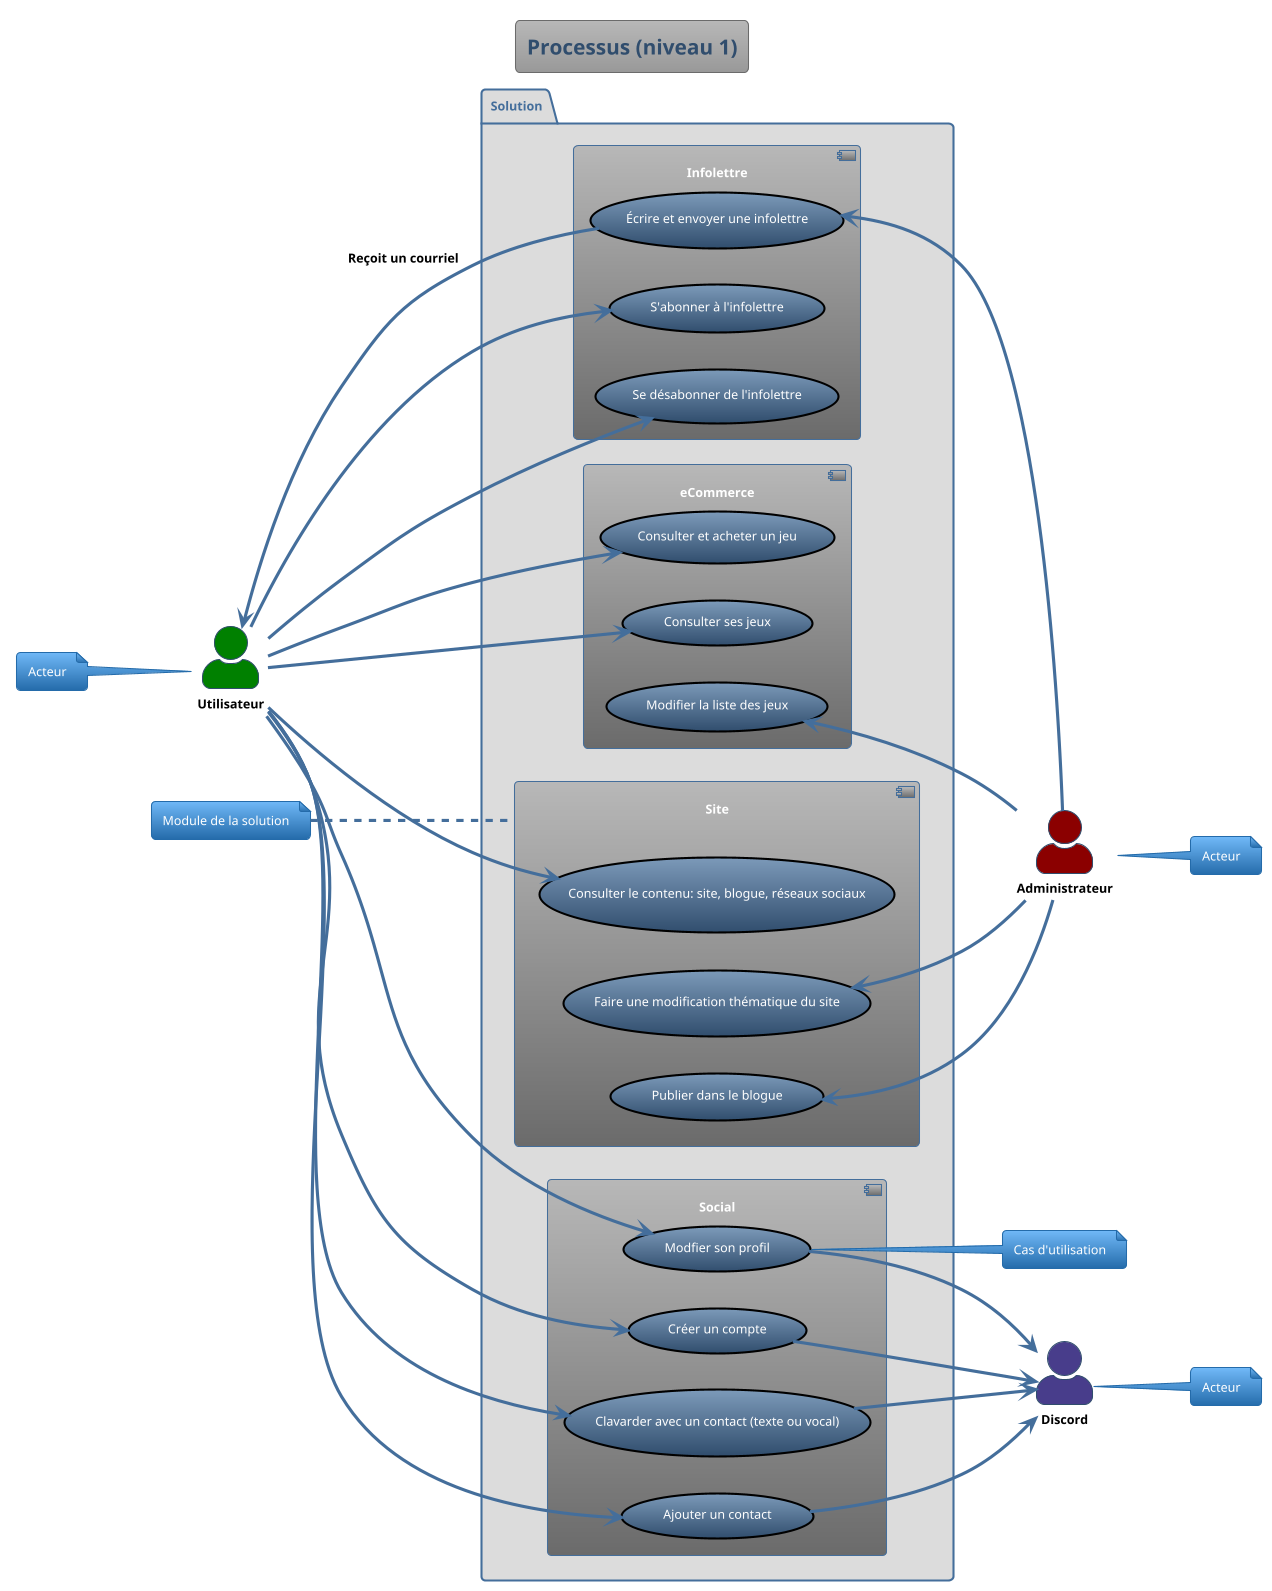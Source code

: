 @startuml UsecaseDiagram
title Processus (niveau 1)
!theme spacelab

left to right direction
skinparam ArrowFontColor Black
skinparam ArrowFontStyle Bold
skinparam actorStyle awesome
skinparam ActorFontColor Black
skinparam ActorFontStyle Bold
skinparam usecaseBorderColor Black

actor "Utilisateur" as User #Green
actor "Administrateur" as Admin #DarkRed
actor "Discord" as Discord #DarkSlateBlue

package Solution #Gainsboro {
    component Infolettre {
        (Écrire et envoyer une infolettre) as SendNewsletter
        (S'abonner à l'infolettre) as SubscribeNewsletter
        (Se désabonner de l'infolettre) as UnsubscribeNewsletter
    }

    component eCommerce {
        (Consulter et acheter un jeu) as ViewAndBuyGame
        (Consulter ses jeux) as ViewMyGames
        (Modifier la liste des jeux) as EditGameList
    }

    component Social {
        (Créer un compte) as CreateAccount
        (Modfier son profil) as EditProfile
        (Ajouter un contact) as AddContact
        (Clavarder avec un contact &#40;texte ou vocal&#41;) as ChatWithContact
    }

    component Site {
        (Consulter le contenu: site, blogue, réseaux sociaux) as ViewContent
        (Publier dans le blogue) as PublishBlog
        (Faire une modification thématique du site) as EditSiteTheme
    }

    (SendNewsletter) <-- Admin 
    (PublishBlog) <-- Admin 
    (EditGameList) <-- Admin 
    (EditSiteTheme) <-- Admin 

    User --> (ViewContent)
    User --> (CreateAccount)
    User --> (EditProfile)
    User --> (ViewAndBuyGame)
    User --> (ViewMyGames)
    User --> (AddContact)
    User --> (ChatWithContact)
    User --> (SubscribeNewsletter)
    User --> (UnsubscribeNewsletter)
    User <-- (SendNewsletter) : Reçoit un courriel

    (CreateAccount) --> Discord
    (EditProfile) --> Discord
    (AddContact) --> Discord
    (ChatWithContact) --> Discord
}

note right of Admin {
    Acteur
}

note right of Discord {
    Acteur
}

note left of User {
    Acteur
}

note right of EditProfile {
    Cas d'utilisation
}

note left of Site {
    Module de la solution
}
@enduml